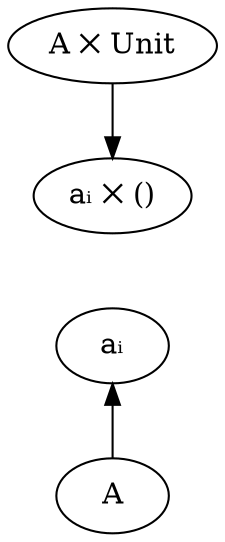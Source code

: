 digraph {
    AandUnit[label="A ✕ Unit"]
    AndAUnit[label="aᵢ ✕ ()" class="value"]

    AandUnit -> AndAUnit

    a[label="aᵢ" class="value"]

    a -> A[dir=back]

    AndAUnit -> a[style=invis]
    a -> AndAUnit[style=invis]
}
